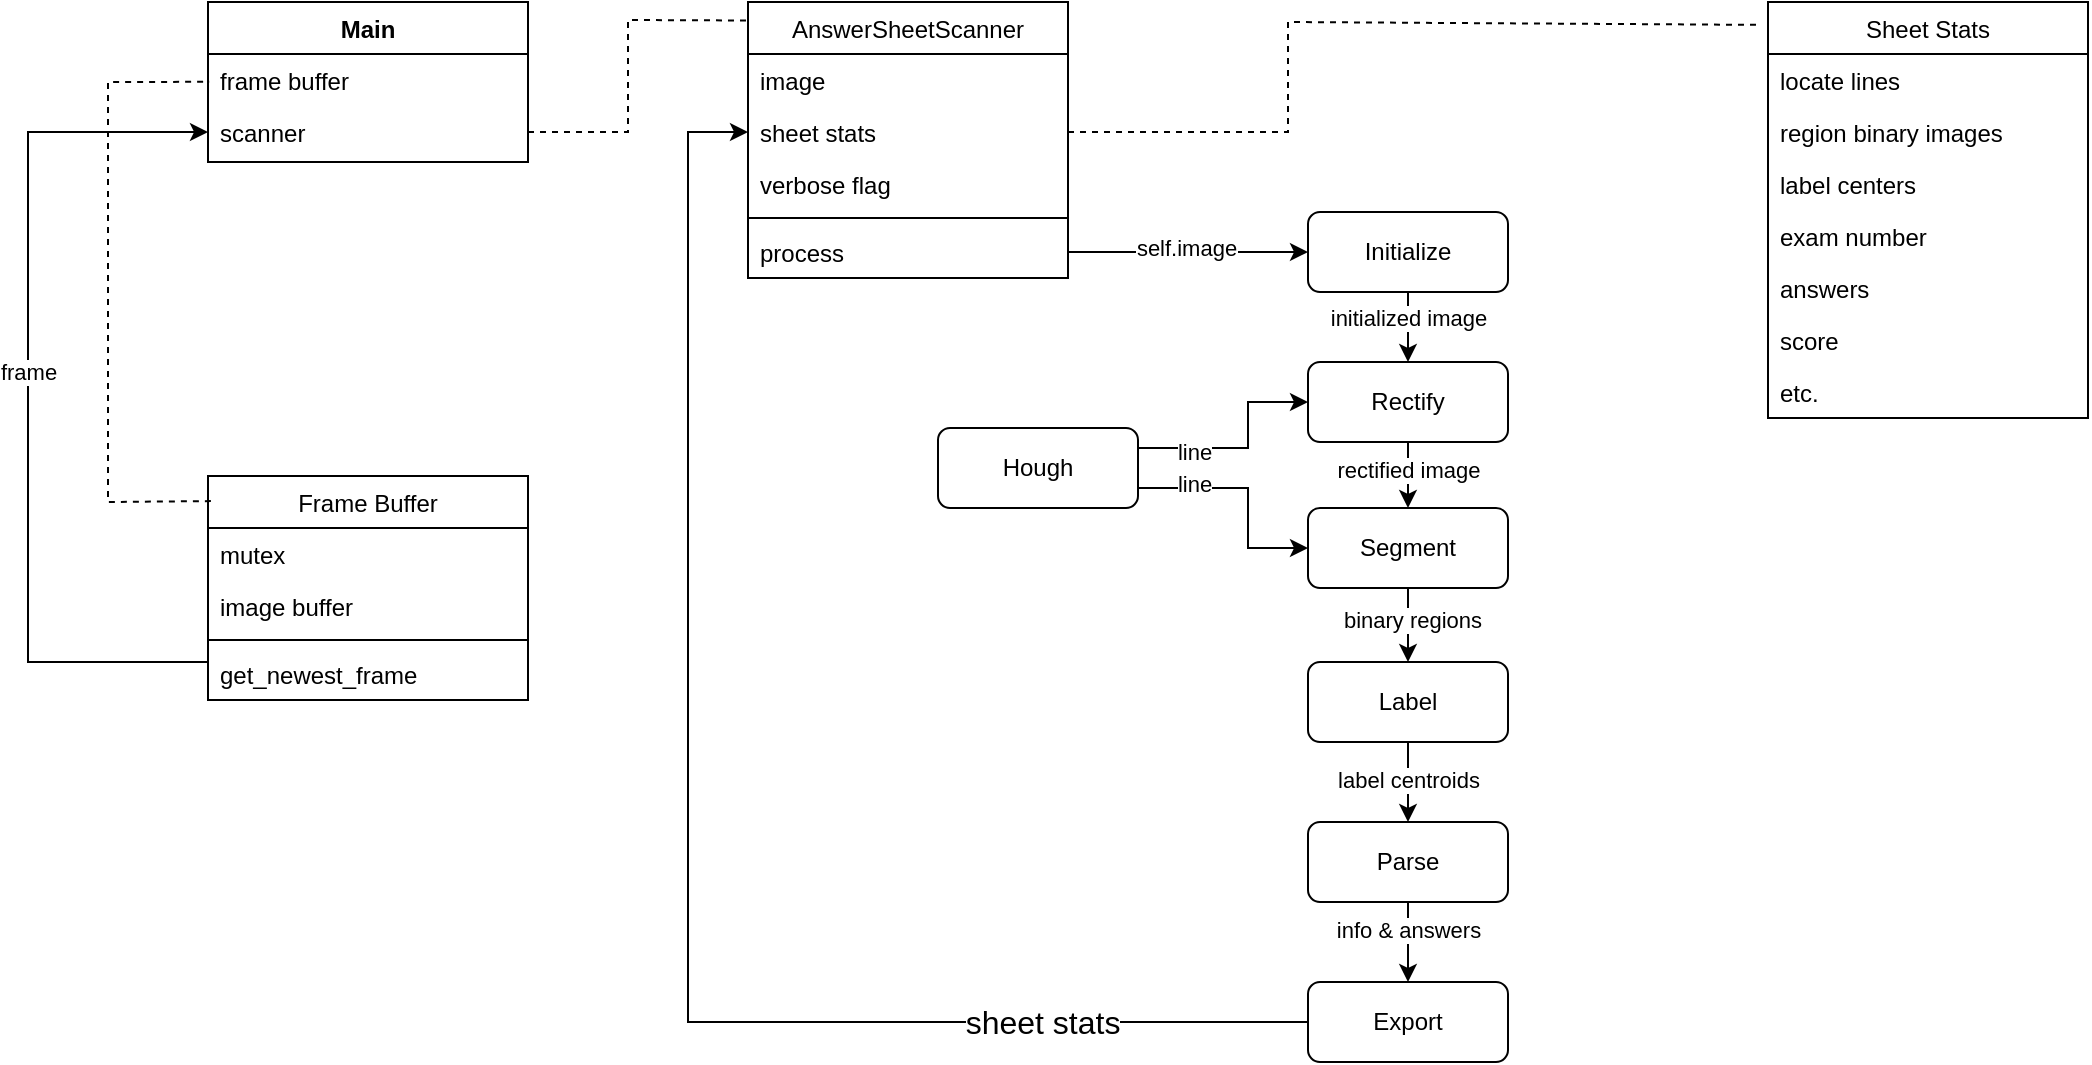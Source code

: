 <mxfile version="22.1.15" type="device">
  <diagram id="C5RBs43oDa-KdzZeNtuy" name="Page-1">
    <mxGraphModel dx="1052" dy="575" grid="1" gridSize="10" guides="1" tooltips="1" connect="1" arrows="1" fold="1" page="1" pageScale="1" pageWidth="1169" pageHeight="827" math="0" shadow="0">
      <root>
        <mxCell id="WIyWlLk6GJQsqaUBKTNV-0" />
        <mxCell id="WIyWlLk6GJQsqaUBKTNV-1" parent="WIyWlLk6GJQsqaUBKTNV-0" />
        <mxCell id="zkfFHV4jXpPFQw0GAbJ--0" value="Main" style="swimlane;fontStyle=1;align=center;verticalAlign=top;childLayout=stackLayout;horizontal=1;startSize=26;horizontalStack=0;resizeParent=1;resizeLast=0;collapsible=1;marginBottom=0;rounded=0;shadow=0;strokeWidth=1;labelBackgroundColor=default;" parent="WIyWlLk6GJQsqaUBKTNV-1" vertex="1">
          <mxGeometry x="120" y="120" width="160" height="80" as="geometry">
            <mxRectangle x="230" y="140" width="160" height="26" as="alternateBounds" />
          </mxGeometry>
        </mxCell>
        <mxCell id="zkfFHV4jXpPFQw0GAbJ--1" value="frame buffer" style="text;align=left;verticalAlign=top;spacingLeft=4;spacingRight=4;overflow=hidden;rotatable=0;points=[[0,0.5],[1,0.5]];portConstraint=eastwest;" parent="zkfFHV4jXpPFQw0GAbJ--0" vertex="1">
          <mxGeometry y="26" width="160" height="26" as="geometry" />
        </mxCell>
        <mxCell id="zkfFHV4jXpPFQw0GAbJ--3" value="scanner" style="text;align=left;verticalAlign=top;spacingLeft=4;spacingRight=4;overflow=hidden;rotatable=0;points=[[0,0.5],[1,0.5]];portConstraint=eastwest;rounded=0;shadow=0;html=0;" parent="zkfFHV4jXpPFQw0GAbJ--0" vertex="1">
          <mxGeometry y="52" width="160" height="26" as="geometry" />
        </mxCell>
        <mxCell id="RCgXk3wOEXaP3w9hORK1-2" style="edgeStyle=orthogonalEdgeStyle;rounded=0;orthogonalLoop=1;jettySize=auto;html=1;exitX=0;exitY=0.5;exitDx=0;exitDy=0;entryX=0;entryY=0.5;entryDx=0;entryDy=0;" parent="WIyWlLk6GJQsqaUBKTNV-1" source="zkfFHV4jXpPFQw0GAbJ--10" target="zkfFHV4jXpPFQw0GAbJ--3" edge="1">
          <mxGeometry relative="1" as="geometry">
            <Array as="points">
              <mxPoint x="120" y="450" />
              <mxPoint x="30" y="450" />
              <mxPoint x="30" y="185" />
            </Array>
          </mxGeometry>
        </mxCell>
        <mxCell id="RCgXk3wOEXaP3w9hORK1-3" value="frame" style="edgeLabel;html=1;align=center;verticalAlign=middle;resizable=0;points=[];" parent="RCgXk3wOEXaP3w9hORK1-2" vertex="1" connectable="0">
          <mxGeometry x="-0.066" y="3" relative="1" as="geometry">
            <mxPoint x="3" y="-31" as="offset" />
          </mxGeometry>
        </mxCell>
        <mxCell id="zkfFHV4jXpPFQw0GAbJ--6" value="Frame Buffer" style="swimlane;fontStyle=0;align=center;verticalAlign=top;childLayout=stackLayout;horizontal=1;startSize=26;horizontalStack=0;resizeParent=1;resizeLast=0;collapsible=1;marginBottom=0;rounded=0;shadow=0;strokeWidth=1;" parent="WIyWlLk6GJQsqaUBKTNV-1" vertex="1">
          <mxGeometry x="120" y="357" width="160" height="112" as="geometry">
            <mxRectangle x="120" y="360" width="160" height="26" as="alternateBounds" />
          </mxGeometry>
        </mxCell>
        <mxCell id="zkfFHV4jXpPFQw0GAbJ--7" value="mutex" style="text;align=left;verticalAlign=top;spacingLeft=4;spacingRight=4;overflow=hidden;rotatable=0;points=[[0,0.5],[1,0.5]];portConstraint=eastwest;" parent="zkfFHV4jXpPFQw0GAbJ--6" vertex="1">
          <mxGeometry y="26" width="160" height="26" as="geometry" />
        </mxCell>
        <mxCell id="zkfFHV4jXpPFQw0GAbJ--8" value="image buffer" style="text;align=left;verticalAlign=top;spacingLeft=4;spacingRight=4;overflow=hidden;rotatable=0;points=[[0,0.5],[1,0.5]];portConstraint=eastwest;rounded=0;shadow=0;html=0;" parent="zkfFHV4jXpPFQw0GAbJ--6" vertex="1">
          <mxGeometry y="52" width="160" height="26" as="geometry" />
        </mxCell>
        <mxCell id="zkfFHV4jXpPFQw0GAbJ--9" value="" style="line;html=1;strokeWidth=1;align=left;verticalAlign=middle;spacingTop=-1;spacingLeft=3;spacingRight=3;rotatable=0;labelPosition=right;points=[];portConstraint=eastwest;" parent="zkfFHV4jXpPFQw0GAbJ--6" vertex="1">
          <mxGeometry y="78" width="160" height="8" as="geometry" />
        </mxCell>
        <mxCell id="zkfFHV4jXpPFQw0GAbJ--10" value="get_newest_frame" style="text;align=left;verticalAlign=top;spacingLeft=4;spacingRight=4;overflow=hidden;rotatable=0;points=[[0,0.5],[1,0.5]];portConstraint=eastwest;fontStyle=0" parent="zkfFHV4jXpPFQw0GAbJ--6" vertex="1">
          <mxGeometry y="86" width="160" height="26" as="geometry" />
        </mxCell>
        <mxCell id="zkfFHV4jXpPFQw0GAbJ--17" value="AnswerSheetScanner" style="swimlane;fontStyle=0;align=center;verticalAlign=top;childLayout=stackLayout;horizontal=1;startSize=26;horizontalStack=0;resizeParent=1;resizeLast=0;collapsible=1;marginBottom=0;rounded=0;shadow=0;strokeWidth=1;" parent="WIyWlLk6GJQsqaUBKTNV-1" vertex="1">
          <mxGeometry x="390" y="120" width="160" height="138" as="geometry">
            <mxRectangle x="508" y="120" width="160" height="26" as="alternateBounds" />
          </mxGeometry>
        </mxCell>
        <mxCell id="zkfFHV4jXpPFQw0GAbJ--24" value="image" style="text;align=left;verticalAlign=top;spacingLeft=4;spacingRight=4;overflow=hidden;rotatable=0;points=[[0,0.5],[1,0.5]];portConstraint=eastwest;" parent="zkfFHV4jXpPFQw0GAbJ--17" vertex="1">
          <mxGeometry y="26" width="160" height="26" as="geometry" />
        </mxCell>
        <mxCell id="RCgXk3wOEXaP3w9hORK1-11" value="sheet stats" style="text;align=left;verticalAlign=top;spacingLeft=4;spacingRight=4;overflow=hidden;rotatable=0;points=[[0,0.5],[1,0.5]];portConstraint=eastwest;" parent="zkfFHV4jXpPFQw0GAbJ--17" vertex="1">
          <mxGeometry y="52" width="160" height="26" as="geometry" />
        </mxCell>
        <mxCell id="zkfFHV4jXpPFQw0GAbJ--18" value="verbose flag" style="text;align=left;verticalAlign=top;spacingLeft=4;spacingRight=4;overflow=hidden;rotatable=0;points=[[0,0.5],[1,0.5]];portConstraint=eastwest;" parent="zkfFHV4jXpPFQw0GAbJ--17" vertex="1">
          <mxGeometry y="78" width="160" height="26" as="geometry" />
        </mxCell>
        <mxCell id="zkfFHV4jXpPFQw0GAbJ--23" value="" style="line;html=1;strokeWidth=1;align=left;verticalAlign=middle;spacingTop=-1;spacingLeft=3;spacingRight=3;rotatable=0;labelPosition=right;points=[];portConstraint=eastwest;" parent="zkfFHV4jXpPFQw0GAbJ--17" vertex="1">
          <mxGeometry y="104" width="160" height="8" as="geometry" />
        </mxCell>
        <mxCell id="zkfFHV4jXpPFQw0GAbJ--25" value="process" style="text;align=left;verticalAlign=top;spacingLeft=4;spacingRight=4;overflow=hidden;rotatable=0;points=[[0,0.5],[1,0.5]];portConstraint=eastwest;" parent="zkfFHV4jXpPFQw0GAbJ--17" vertex="1">
          <mxGeometry y="112" width="160" height="26" as="geometry" />
        </mxCell>
        <mxCell id="RCgXk3wOEXaP3w9hORK1-10" value="" style="endArrow=none;html=1;rounded=0;entryX=0.004;entryY=0.067;entryDx=0;entryDy=0;entryPerimeter=0;fontSize=11;dashed=1;" parent="WIyWlLk6GJQsqaUBKTNV-1" target="zkfFHV4jXpPFQw0GAbJ--17" edge="1">
          <mxGeometry width="50" height="50" relative="1" as="geometry">
            <mxPoint x="280" y="185" as="sourcePoint" />
            <mxPoint x="330" y="135" as="targetPoint" />
            <Array as="points">
              <mxPoint x="330" y="185" />
              <mxPoint x="330" y="129" />
            </Array>
          </mxGeometry>
        </mxCell>
        <mxCell id="RCgXk3wOEXaP3w9hORK1-18" style="edgeStyle=orthogonalEdgeStyle;rounded=0;orthogonalLoop=1;jettySize=auto;html=1;exitX=0.5;exitY=1;exitDx=0;exitDy=0;entryX=0.5;entryY=0;entryDx=0;entryDy=0;" parent="WIyWlLk6GJQsqaUBKTNV-1" source="RCgXk3wOEXaP3w9hORK1-13" target="RCgXk3wOEXaP3w9hORK1-17" edge="1">
          <mxGeometry relative="1" as="geometry" />
        </mxCell>
        <mxCell id="RCgXk3wOEXaP3w9hORK1-19" value="initialized image" style="edgeLabel;html=1;align=center;verticalAlign=middle;resizable=0;points=[];" parent="RCgXk3wOEXaP3w9hORK1-18" vertex="1" connectable="0">
          <mxGeometry x="-0.291" relative="1" as="geometry">
            <mxPoint as="offset" />
          </mxGeometry>
        </mxCell>
        <mxCell id="RCgXk3wOEXaP3w9hORK1-13" value="Initialize" style="rounded=1;whiteSpace=wrap;html=1;" parent="WIyWlLk6GJQsqaUBKTNV-1" vertex="1">
          <mxGeometry x="670" y="225" width="100" height="40" as="geometry" />
        </mxCell>
        <mxCell id="RCgXk3wOEXaP3w9hORK1-15" style="edgeStyle=orthogonalEdgeStyle;rounded=0;orthogonalLoop=1;jettySize=auto;html=1;entryX=0;entryY=0.5;entryDx=0;entryDy=0;" parent="WIyWlLk6GJQsqaUBKTNV-1" source="zkfFHV4jXpPFQw0GAbJ--25" target="RCgXk3wOEXaP3w9hORK1-13" edge="1">
          <mxGeometry relative="1" as="geometry" />
        </mxCell>
        <mxCell id="RCgXk3wOEXaP3w9hORK1-16" value="self.image" style="edgeLabel;html=1;align=center;verticalAlign=middle;resizable=0;points=[];" parent="RCgXk3wOEXaP3w9hORK1-15" vertex="1" connectable="0">
          <mxGeometry x="-0.015" y="2" relative="1" as="geometry">
            <mxPoint as="offset" />
          </mxGeometry>
        </mxCell>
        <mxCell id="RCgXk3wOEXaP3w9hORK1-21" style="edgeStyle=orthogonalEdgeStyle;rounded=0;orthogonalLoop=1;jettySize=auto;html=1;exitX=0.5;exitY=1;exitDx=0;exitDy=0;" parent="WIyWlLk6GJQsqaUBKTNV-1" source="RCgXk3wOEXaP3w9hORK1-17" target="RCgXk3wOEXaP3w9hORK1-20" edge="1">
          <mxGeometry relative="1" as="geometry" />
        </mxCell>
        <mxCell id="RCgXk3wOEXaP3w9hORK1-22" value="rectified image" style="edgeLabel;html=1;align=center;verticalAlign=middle;resizable=0;points=[];" parent="RCgXk3wOEXaP3w9hORK1-21" vertex="1" connectable="0">
          <mxGeometry x="0.103" relative="1" as="geometry">
            <mxPoint as="offset" />
          </mxGeometry>
        </mxCell>
        <mxCell id="RCgXk3wOEXaP3w9hORK1-17" value="Rectify" style="rounded=1;whiteSpace=wrap;html=1;" parent="WIyWlLk6GJQsqaUBKTNV-1" vertex="1">
          <mxGeometry x="670" y="300" width="100" height="40" as="geometry" />
        </mxCell>
        <mxCell id="RCgXk3wOEXaP3w9hORK1-26" style="edgeStyle=orthogonalEdgeStyle;rounded=0;orthogonalLoop=1;jettySize=auto;html=1;exitX=0.5;exitY=1;exitDx=0;exitDy=0;entryX=0.5;entryY=0;entryDx=0;entryDy=0;" parent="WIyWlLk6GJQsqaUBKTNV-1" source="RCgXk3wOEXaP3w9hORK1-20" target="RCgXk3wOEXaP3w9hORK1-23" edge="1">
          <mxGeometry relative="1" as="geometry" />
        </mxCell>
        <mxCell id="RCgXk3wOEXaP3w9hORK1-27" value="binary regions" style="edgeLabel;html=1;align=center;verticalAlign=middle;resizable=0;points=[];" parent="RCgXk3wOEXaP3w9hORK1-26" vertex="1" connectable="0">
          <mxGeometry x="-0.155" y="2" relative="1" as="geometry">
            <mxPoint as="offset" />
          </mxGeometry>
        </mxCell>
        <mxCell id="RCgXk3wOEXaP3w9hORK1-20" value="Segment" style="rounded=1;whiteSpace=wrap;html=1;" parent="WIyWlLk6GJQsqaUBKTNV-1" vertex="1">
          <mxGeometry x="670" y="373" width="100" height="40" as="geometry" />
        </mxCell>
        <mxCell id="RCgXk3wOEXaP3w9hORK1-28" style="edgeStyle=orthogonalEdgeStyle;rounded=0;orthogonalLoop=1;jettySize=auto;html=1;exitX=0.5;exitY=1;exitDx=0;exitDy=0;entryX=0.5;entryY=0;entryDx=0;entryDy=0;" parent="WIyWlLk6GJQsqaUBKTNV-1" source="RCgXk3wOEXaP3w9hORK1-23" target="RCgXk3wOEXaP3w9hORK1-24" edge="1">
          <mxGeometry relative="1" as="geometry" />
        </mxCell>
        <mxCell id="RCgXk3wOEXaP3w9hORK1-29" value="label centroids" style="edgeLabel;html=1;align=center;verticalAlign=middle;resizable=0;points=[];" parent="RCgXk3wOEXaP3w9hORK1-28" vertex="1" connectable="0">
          <mxGeometry x="-0.258" y="1" relative="1" as="geometry">
            <mxPoint x="-1" y="4" as="offset" />
          </mxGeometry>
        </mxCell>
        <mxCell id="RCgXk3wOEXaP3w9hORK1-23" value="Label" style="rounded=1;whiteSpace=wrap;html=1;" parent="WIyWlLk6GJQsqaUBKTNV-1" vertex="1">
          <mxGeometry x="670" y="450" width="100" height="40" as="geometry" />
        </mxCell>
        <mxCell id="RCgXk3wOEXaP3w9hORK1-30" style="edgeStyle=orthogonalEdgeStyle;rounded=0;orthogonalLoop=1;jettySize=auto;html=1;exitX=0.5;exitY=1;exitDx=0;exitDy=0;entryX=0.5;entryY=0;entryDx=0;entryDy=0;" parent="WIyWlLk6GJQsqaUBKTNV-1" source="RCgXk3wOEXaP3w9hORK1-24" target="RCgXk3wOEXaP3w9hORK1-25" edge="1">
          <mxGeometry relative="1" as="geometry" />
        </mxCell>
        <mxCell id="RCgXk3wOEXaP3w9hORK1-31" value="info &amp;amp; answers" style="edgeLabel;html=1;align=center;verticalAlign=middle;resizable=0;points=[];" parent="RCgXk3wOEXaP3w9hORK1-30" vertex="1" connectable="0">
          <mxGeometry x="-0.319" y="-1" relative="1" as="geometry">
            <mxPoint x="1" as="offset" />
          </mxGeometry>
        </mxCell>
        <mxCell id="RCgXk3wOEXaP3w9hORK1-24" value="Parse" style="rounded=1;whiteSpace=wrap;html=1;" parent="WIyWlLk6GJQsqaUBKTNV-1" vertex="1">
          <mxGeometry x="670" y="530" width="100" height="40" as="geometry" />
        </mxCell>
        <mxCell id="RCgXk3wOEXaP3w9hORK1-32" style="edgeStyle=orthogonalEdgeStyle;rounded=0;orthogonalLoop=1;jettySize=auto;html=1;entryX=0;entryY=0.5;entryDx=0;entryDy=0;" parent="WIyWlLk6GJQsqaUBKTNV-1" target="RCgXk3wOEXaP3w9hORK1-11" edge="1">
          <mxGeometry relative="1" as="geometry">
            <mxPoint x="670" y="630" as="sourcePoint" />
            <Array as="points">
              <mxPoint x="360" y="630" />
              <mxPoint x="360" y="185" />
            </Array>
          </mxGeometry>
        </mxCell>
        <mxCell id="RCgXk3wOEXaP3w9hORK1-33" value="sheet stats" style="edgeLabel;html=1;align=center;verticalAlign=middle;resizable=0;points=[];fontSize=16;" parent="RCgXk3wOEXaP3w9hORK1-32" vertex="1" connectable="0">
          <mxGeometry x="-0.66" relative="1" as="geometry">
            <mxPoint as="offset" />
          </mxGeometry>
        </mxCell>
        <mxCell id="RCgXk3wOEXaP3w9hORK1-25" value="Export" style="rounded=1;whiteSpace=wrap;html=1;" parent="WIyWlLk6GJQsqaUBKTNV-1" vertex="1">
          <mxGeometry x="670" y="610" width="100" height="40" as="geometry" />
        </mxCell>
        <mxCell id="xX-zUqLSc7WYlsTbzkgj-4" style="edgeStyle=orthogonalEdgeStyle;rounded=0;orthogonalLoop=1;jettySize=auto;html=1;exitX=1;exitY=0.25;exitDx=0;exitDy=0;entryX=0;entryY=0.5;entryDx=0;entryDy=0;" parent="WIyWlLk6GJQsqaUBKTNV-1" source="xX-zUqLSc7WYlsTbzkgj-1" target="RCgXk3wOEXaP3w9hORK1-17" edge="1">
          <mxGeometry relative="1" as="geometry">
            <Array as="points">
              <mxPoint x="640" y="343" />
              <mxPoint x="640" y="320" />
            </Array>
          </mxGeometry>
        </mxCell>
        <mxCell id="xX-zUqLSc7WYlsTbzkgj-8" value="line" style="edgeLabel;html=1;align=center;verticalAlign=middle;resizable=0;points=[];" parent="xX-zUqLSc7WYlsTbzkgj-4" vertex="1" connectable="0">
          <mxGeometry x="-0.483" y="-2" relative="1" as="geometry">
            <mxPoint as="offset" />
          </mxGeometry>
        </mxCell>
        <mxCell id="xX-zUqLSc7WYlsTbzkgj-5" style="edgeStyle=orthogonalEdgeStyle;rounded=0;orthogonalLoop=1;jettySize=auto;html=1;exitX=1;exitY=0.75;exitDx=0;exitDy=0;entryX=0;entryY=0.5;entryDx=0;entryDy=0;" parent="WIyWlLk6GJQsqaUBKTNV-1" source="xX-zUqLSc7WYlsTbzkgj-1" target="RCgXk3wOEXaP3w9hORK1-20" edge="1">
          <mxGeometry relative="1" as="geometry">
            <Array as="points">
              <mxPoint x="640" y="363" />
              <mxPoint x="640" y="393" />
            </Array>
          </mxGeometry>
        </mxCell>
        <mxCell id="xX-zUqLSc7WYlsTbzkgj-11" value="line" style="edgeLabel;html=1;align=center;verticalAlign=middle;resizable=0;points=[];" parent="xX-zUqLSc7WYlsTbzkgj-5" vertex="1" connectable="0">
          <mxGeometry x="-0.514" y="2" relative="1" as="geometry">
            <mxPoint as="offset" />
          </mxGeometry>
        </mxCell>
        <mxCell id="xX-zUqLSc7WYlsTbzkgj-1" value="Hough" style="rounded=1;whiteSpace=wrap;html=1;" parent="WIyWlLk6GJQsqaUBKTNV-1" vertex="1">
          <mxGeometry x="485" y="333" width="100" height="40" as="geometry" />
        </mxCell>
        <mxCell id="xX-zUqLSc7WYlsTbzkgj-12" value="" style="endArrow=none;html=1;rounded=0;exitX=1;exitY=0.5;exitDx=0;exitDy=0;entryX=-0.021;entryY=0.055;entryDx=0;entryDy=0;entryPerimeter=0;dashed=1;" parent="WIyWlLk6GJQsqaUBKTNV-1" source="RCgXk3wOEXaP3w9hORK1-11" target="xX-zUqLSc7WYlsTbzkgj-13" edge="1">
          <mxGeometry width="50" height="50" relative="1" as="geometry">
            <mxPoint x="630" y="185" as="sourcePoint" />
            <mxPoint x="895" y="131" as="targetPoint" />
            <Array as="points">
              <mxPoint x="660" y="185" />
              <mxPoint x="660" y="130" />
            </Array>
          </mxGeometry>
        </mxCell>
        <mxCell id="xX-zUqLSc7WYlsTbzkgj-13" value="Sheet Stats" style="swimlane;fontStyle=0;align=center;verticalAlign=top;childLayout=stackLayout;horizontal=1;startSize=26;horizontalStack=0;resizeParent=1;resizeLast=0;collapsible=1;marginBottom=0;rounded=0;shadow=0;strokeWidth=1;" parent="WIyWlLk6GJQsqaUBKTNV-1" vertex="1">
          <mxGeometry x="900" y="120" width="160" height="208" as="geometry">
            <mxRectangle x="508" y="120" width="160" height="26" as="alternateBounds" />
          </mxGeometry>
        </mxCell>
        <mxCell id="xX-zUqLSc7WYlsTbzkgj-14" value="locate lines" style="text;align=left;verticalAlign=top;spacingLeft=4;spacingRight=4;overflow=hidden;rotatable=0;points=[[0,0.5],[1,0.5]];portConstraint=eastwest;" parent="xX-zUqLSc7WYlsTbzkgj-13" vertex="1">
          <mxGeometry y="26" width="160" height="26" as="geometry" />
        </mxCell>
        <mxCell id="xX-zUqLSc7WYlsTbzkgj-15" value="region binary images" style="text;align=left;verticalAlign=top;spacingLeft=4;spacingRight=4;overflow=hidden;rotatable=0;points=[[0,0.5],[1,0.5]];portConstraint=eastwest;" parent="xX-zUqLSc7WYlsTbzkgj-13" vertex="1">
          <mxGeometry y="52" width="160" height="26" as="geometry" />
        </mxCell>
        <mxCell id="xX-zUqLSc7WYlsTbzkgj-16" value="label centers" style="text;align=left;verticalAlign=top;spacingLeft=4;spacingRight=4;overflow=hidden;rotatable=0;points=[[0,0.5],[1,0.5]];portConstraint=eastwest;" parent="xX-zUqLSc7WYlsTbzkgj-13" vertex="1">
          <mxGeometry y="78" width="160" height="26" as="geometry" />
        </mxCell>
        <mxCell id="xX-zUqLSc7WYlsTbzkgj-19" value="exam number" style="text;align=left;verticalAlign=top;spacingLeft=4;spacingRight=4;overflow=hidden;rotatable=0;points=[[0,0.5],[1,0.5]];portConstraint=eastwest;" parent="xX-zUqLSc7WYlsTbzkgj-13" vertex="1">
          <mxGeometry y="104" width="160" height="26" as="geometry" />
        </mxCell>
        <mxCell id="xX-zUqLSc7WYlsTbzkgj-20" value="answers" style="text;align=left;verticalAlign=top;spacingLeft=4;spacingRight=4;overflow=hidden;rotatable=0;points=[[0,0.5],[1,0.5]];portConstraint=eastwest;" parent="xX-zUqLSc7WYlsTbzkgj-13" vertex="1">
          <mxGeometry y="130" width="160" height="26" as="geometry" />
        </mxCell>
        <mxCell id="xX-zUqLSc7WYlsTbzkgj-21" value="score" style="text;align=left;verticalAlign=top;spacingLeft=4;spacingRight=4;overflow=hidden;rotatable=0;points=[[0,0.5],[1,0.5]];portConstraint=eastwest;" parent="xX-zUqLSc7WYlsTbzkgj-13" vertex="1">
          <mxGeometry y="156" width="160" height="26" as="geometry" />
        </mxCell>
        <mxCell id="xX-zUqLSc7WYlsTbzkgj-22" value="etc." style="text;align=left;verticalAlign=top;spacingLeft=4;spacingRight=4;overflow=hidden;rotatable=0;points=[[0,0.5],[1,0.5]];portConstraint=eastwest;" parent="xX-zUqLSc7WYlsTbzkgj-13" vertex="1">
          <mxGeometry y="182" width="160" height="26" as="geometry" />
        </mxCell>
        <mxCell id="e1GSSsekP8TAiV1ntC3r-0" value="" style="endArrow=none;html=1;rounded=0;entryX=0.004;entryY=0.535;entryDx=0;entryDy=0;exitX=0.009;exitY=0.112;exitDx=0;exitDy=0;exitPerimeter=0;entryPerimeter=0;dashed=1;" edge="1" parent="WIyWlLk6GJQsqaUBKTNV-1" source="zkfFHV4jXpPFQw0GAbJ--6" target="zkfFHV4jXpPFQw0GAbJ--1">
          <mxGeometry width="50" height="50" relative="1" as="geometry">
            <mxPoint x="60" y="275" as="sourcePoint" />
            <mxPoint x="110" y="225" as="targetPoint" />
            <Array as="points">
              <mxPoint x="70" y="370" />
              <mxPoint x="70" y="160" />
            </Array>
          </mxGeometry>
        </mxCell>
      </root>
    </mxGraphModel>
  </diagram>
</mxfile>
